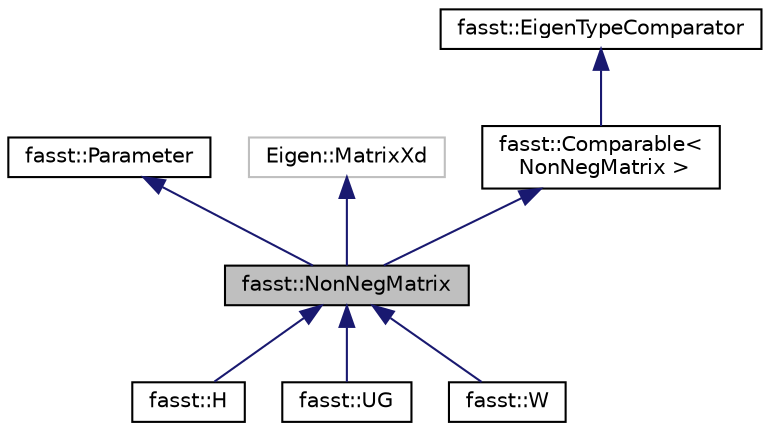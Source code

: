 digraph "fasst::NonNegMatrix"
{
  edge [fontname="Helvetica",fontsize="10",labelfontname="Helvetica",labelfontsize="10"];
  node [fontname="Helvetica",fontsize="10",shape=record];
  Node0 [label="fasst::NonNegMatrix",height=0.2,width=0.4,color="black", fillcolor="grey75", style="filled", fontcolor="black"];
  Node1 -> Node0 [dir="back",color="midnightblue",fontsize="10",style="solid",fontname="Helvetica"];
  Node1 [label="fasst::Parameter",height=0.2,width=0.4,color="black", fillcolor="white", style="filled",URL="$classfasst_1_1Parameter.html"];
  Node2 -> Node0 [dir="back",color="midnightblue",fontsize="10",style="solid",fontname="Helvetica"];
  Node2 [label="Eigen::MatrixXd",height=0.2,width=0.4,color="grey75", fillcolor="white", style="filled"];
  Node3 -> Node0 [dir="back",color="midnightblue",fontsize="10",style="solid",fontname="Helvetica"];
  Node3 [label="fasst::Comparable\<\l NonNegMatrix \>",height=0.2,width=0.4,color="black", fillcolor="white", style="filled",URL="$classfasst_1_1Comparable.html"];
  Node4 -> Node3 [dir="back",color="midnightblue",fontsize="10",style="solid",fontname="Helvetica"];
  Node4 [label="fasst::EigenTypeComparator",height=0.2,width=0.4,color="black", fillcolor="white", style="filled",URL="$classfasst_1_1EigenTypeComparator.html"];
  Node0 -> Node5 [dir="back",color="midnightblue",fontsize="10",style="solid",fontname="Helvetica"];
  Node5 [label="fasst::H",height=0.2,width=0.4,color="black", fillcolor="white", style="filled",URL="$classfasst_1_1H.html"];
  Node0 -> Node6 [dir="back",color="midnightblue",fontsize="10",style="solid",fontname="Helvetica"];
  Node6 [label="fasst::UG",height=0.2,width=0.4,color="black", fillcolor="white", style="filled",URL="$classfasst_1_1UG.html"];
  Node0 -> Node7 [dir="back",color="midnightblue",fontsize="10",style="solid",fontname="Helvetica"];
  Node7 [label="fasst::W",height=0.2,width=0.4,color="black", fillcolor="white", style="filled",URL="$classfasst_1_1W.html"];
}
